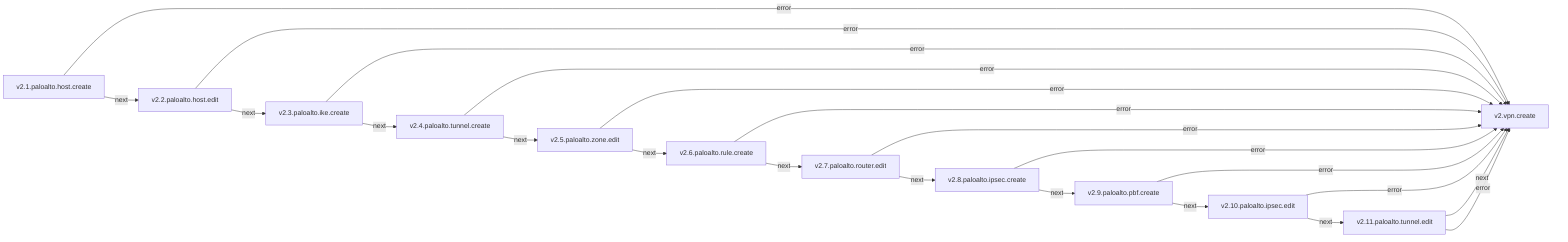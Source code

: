 graph LR
  v2.1.paloalto.host.create -->|next| v2.2.paloalto.host.edit
  v2.1.paloalto.host.create -->|error| v2.vpn.create
  v2.2.paloalto.host.edit -->|next| v2.3.paloalto.ike.create
  v2.2.paloalto.host.edit -->|error| v2.vpn.create
  v2.3.paloalto.ike.create -->|next| v2.4.paloalto.tunnel.create
  v2.3.paloalto.ike.create -->|error| v2.vpn.create
  v2.4.paloalto.tunnel.create -->|next| v2.5.paloalto.zone.edit
  v2.4.paloalto.tunnel.create -->|error| v2.vpn.create
  v2.5.paloalto.zone.edit -->|next| v2.6.paloalto.rule.create
  v2.5.paloalto.zone.edit -->|error| v2.vpn.create
  v2.6.paloalto.rule.create -->|next| v2.7.paloalto.router.edit
  v2.6.paloalto.rule.create -->|error| v2.vpn.create
  v2.7.paloalto.router.edit -->|next| v2.8.paloalto.ipsec.create
  v2.7.paloalto.router.edit -->|error| v2.vpn.create
  v2.8.paloalto.ipsec.create -->|next| v2.9.paloalto.pbf.create
  v2.8.paloalto.ipsec.create -->|error| v2.vpn.create
  v2.9.paloalto.pbf.create -->|next| v2.10.paloalto.ipsec.edit
  v2.9.paloalto.pbf.create -->|error| v2.vpn.create
  v2.10.paloalto.ipsec.edit -->|next| v2.11.paloalto.tunnel.edit
  v2.10.paloalto.ipsec.edit -->|error| v2.vpn.create
  v2.11.paloalto.tunnel.edit -->|next| v2.vpn.create
  v2.11.paloalto.tunnel.edit -->|error| v2.vpn.create